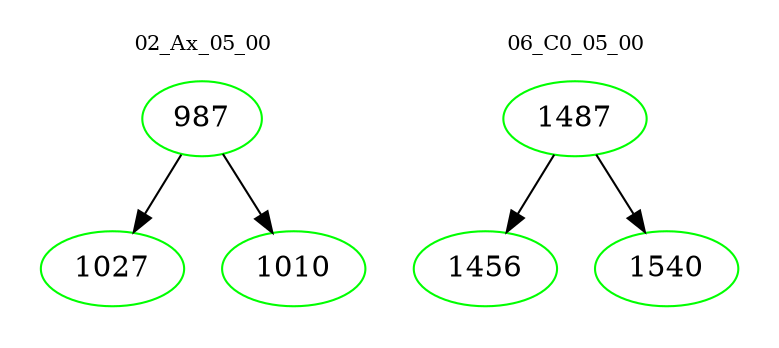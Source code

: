 digraph{
subgraph cluster_0 {
color = white
label = "02_Ax_05_00";
fontsize=10;
T0_987 [label="987", color="green"]
T0_987 -> T0_1027 [color="black"]
T0_1027 [label="1027", color="green"]
T0_987 -> T0_1010 [color="black"]
T0_1010 [label="1010", color="green"]
}
subgraph cluster_1 {
color = white
label = "06_C0_05_00";
fontsize=10;
T1_1487 [label="1487", color="green"]
T1_1487 -> T1_1456 [color="black"]
T1_1456 [label="1456", color="green"]
T1_1487 -> T1_1540 [color="black"]
T1_1540 [label="1540", color="green"]
}
}
